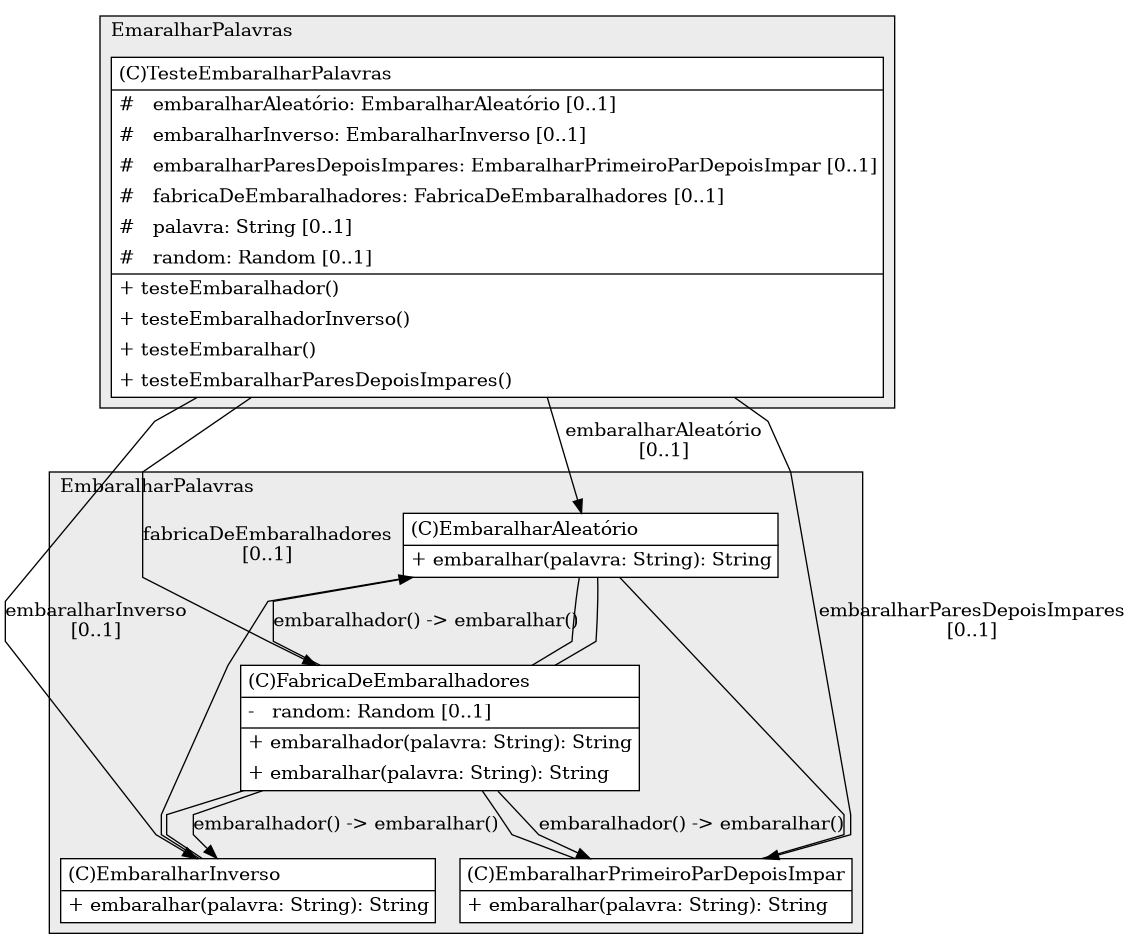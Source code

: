 @startuml

/' diagram meta data start
config=StructureConfiguration;
{
  "projectClassification": {
    "searchMode": "OpenProject", // OpenProject, AllProjects
    "includedProjects": "",
    "pathEndKeywords": "*.impl",
    "isClientPath": "",
    "isClientName": "",
    "isTestPath": "",
    "isTestName": "",
    "isMappingPath": "",
    "isMappingName": "",
    "isDataAccessPath": "",
    "isDataAccessName": "",
    "isDataStructurePath": "",
    "isDataStructureName": "",
    "isInterfaceStructuresPath": "",
    "isInterfaceStructuresName": "",
    "isEntryPointPath": "",
    "isEntryPointName": "",
    "treatFinalFieldsAsMandatory": false
  },
  "graphRestriction": {
    "classPackageExcludeFilter": "",
    "classPackageIncludeFilter": "",
    "classNameExcludeFilter": "",
    "classNameIncludeFilter": "",
    "methodNameExcludeFilter": "",
    "methodNameIncludeFilter": "",
    "removeByInheritance": "", // inheritance/annotation based filtering is done in a second step
    "removeByAnnotation": "",
    "removeByClassPackage": "", // cleanup the graph after inheritance/annotation based filtering is done
    "removeByClassName": "",
    "cutMappings": false,
    "cutEnum": true,
    "cutTests": true,
    "cutClient": true,
    "cutDataAccess": false,
    "cutInterfaceStructures": false,
    "cutDataStructures": false,
    "cutGetterAndSetter": true,
    "cutConstructors": true
  },
  "graphTraversal": {
    "forwardDepth": 6,
    "backwardDepth": 6,
    "classPackageExcludeFilter": "",
    "classPackageIncludeFilter": "",
    "classNameExcludeFilter": "",
    "classNameIncludeFilter": "",
    "methodNameExcludeFilter": "",
    "methodNameIncludeFilter": "",
    "hideMappings": false,
    "hideDataStructures": false,
    "hidePrivateMethods": true,
    "hideInterfaceCalls": true, // indirection: implementation -> interface (is hidden) -> implementation
    "onlyShowApplicationEntryPoints": false, // root node is included
    "useMethodCallsForStructureDiagram": "ForwardOnly" // ForwardOnly, BothDirections, No
  },
  "details": {
    "aggregation": "GroupByClass", // ByClass, GroupByClass, None
    "showClassGenericTypes": true,
    "showMethods": true,
    "showMethodParameterNames": true,
    "showMethodParameterTypes": true,
    "showMethodReturnType": true,
    "showPackageLevels": 2,
    "showDetailedClassStructure": true
  },
  "rootClass": "EmbaralharPalavras.FabricaDeEmbaralhadores",
  "extensionCallbackMethod": "" // qualified.class.name#methodName - signature: public static String method(String)
}
diagram meta data end '/



digraph g {
    rankdir="TB"
    splines=polyline
    

'nodes 
subgraph cluster_1067759703 { 
   	label=EmbaralharPalavras
	labeljust=l
	fillcolor="#ececec"
	style=filled
   
   EmbaralharAleatório1067759703[
	label=<<TABLE BORDER="1" CELLBORDER="0" CELLPADDING="4" CELLSPACING="0">
<TR><TD ALIGN="LEFT" >(C)EmbaralharAleatório</TD></TR>
<HR/>
<TR><TD ALIGN="LEFT" >+ embaralhar(palavra: String): String</TD></TR>
</TABLE>>
	style=filled
	margin=0
	shape=plaintext
	fillcolor="#FFFFFF"
];

EmbaralharInverso1067759703[
	label=<<TABLE BORDER="1" CELLBORDER="0" CELLPADDING="4" CELLSPACING="0">
<TR><TD ALIGN="LEFT" >(C)EmbaralharInverso</TD></TR>
<HR/>
<TR><TD ALIGN="LEFT" >+ embaralhar(palavra: String): String</TD></TR>
</TABLE>>
	style=filled
	margin=0
	shape=plaintext
	fillcolor="#FFFFFF"
];

EmbaralharPrimeiroParDepoisImpar1067759703[
	label=<<TABLE BORDER="1" CELLBORDER="0" CELLPADDING="4" CELLSPACING="0">
<TR><TD ALIGN="LEFT" >(C)EmbaralharPrimeiroParDepoisImpar</TD></TR>
<HR/>
<TR><TD ALIGN="LEFT" >+ embaralhar(palavra: String): String</TD></TR>
</TABLE>>
	style=filled
	margin=0
	shape=plaintext
	fillcolor="#FFFFFF"
];

FabricaDeEmbaralhadores1067759703[
	label=<<TABLE BORDER="1" CELLBORDER="0" CELLPADDING="4" CELLSPACING="0">
<TR><TD ALIGN="LEFT" >(C)FabricaDeEmbaralhadores</TD></TR>
<HR/>
<TR><TD ALIGN="LEFT" >-   random: Random [0..1]</TD></TR>
<HR/>
<TR><TD ALIGN="LEFT" >+ embaralhador(palavra: String): String</TD></TR>
<TR><TD ALIGN="LEFT" >+ embaralhar(palavra: String): String</TD></TR>
</TABLE>>
	style=filled
	margin=0
	shape=plaintext
	fillcolor="#FFFFFF"
];
} 

subgraph cluster_1527553641 { 
   	label=EmaralharPalavras
	labeljust=l
	fillcolor="#ececec"
	style=filled
   
   TesteEmbaralharPalavras1927468837[
	label=<<TABLE BORDER="1" CELLBORDER="0" CELLPADDING="4" CELLSPACING="0">
<TR><TD ALIGN="LEFT" >(C)TesteEmbaralharPalavras</TD></TR>
<HR/>
<TR><TD ALIGN="LEFT" >#   embaralharAleatório: EmbaralharAleatório [0..1]</TD></TR>
<TR><TD ALIGN="LEFT" >#   embaralharInverso: EmbaralharInverso [0..1]</TD></TR>
<TR><TD ALIGN="LEFT" >#   embaralharParesDepoisImpares: EmbaralharPrimeiroParDepoisImpar [0..1]</TD></TR>
<TR><TD ALIGN="LEFT" >#   fabricaDeEmbaralhadores: FabricaDeEmbaralhadores [0..1]</TD></TR>
<TR><TD ALIGN="LEFT" >#   palavra: String [0..1]</TD></TR>
<TR><TD ALIGN="LEFT" >#   random: Random [0..1]</TD></TR>
<HR/>
<TR><TD ALIGN="LEFT" >+ testeEmbaralhador()</TD></TR>
<TR><TD ALIGN="LEFT" >+ testeEmbaralhadorInverso()</TD></TR>
<TR><TD ALIGN="LEFT" >+ testeEmbaralhar()</TD></TR>
<TR><TD ALIGN="LEFT" >+ testeEmbaralharParesDepoisImpares()</TD></TR>
</TABLE>>
	style=filled
	margin=0
	shape=plaintext
	fillcolor="#FFFFFF"
];
} 

'edges    
EmbaralharAleatório1067759703 -> EmbaralharInverso1067759703[arrowhead=none];
EmbaralharAleatório1067759703 -> EmbaralharPrimeiroParDepoisImpar1067759703[arrowhead=none];
EmbaralharAleatório1067759703 -> FabricaDeEmbaralhadores1067759703[arrowhead=none];
FabricaDeEmbaralhadores1067759703 -> EmbaralharAleatório1067759703[arrowhead=none];
FabricaDeEmbaralhadores1067759703 -> EmbaralharAleatório1067759703[label="embaralhador() -> embaralhar()"];
FabricaDeEmbaralhadores1067759703 -> EmbaralharInverso1067759703[arrowhead=none];
FabricaDeEmbaralhadores1067759703 -> EmbaralharInverso1067759703[label="embaralhador() -> embaralhar()"];
FabricaDeEmbaralhadores1067759703 -> EmbaralharPrimeiroParDepoisImpar1067759703[arrowhead=none];
FabricaDeEmbaralhadores1067759703 -> EmbaralharPrimeiroParDepoisImpar1067759703[label="embaralhador() -> embaralhar()"];
TesteEmbaralharPalavras1927468837 -> EmbaralharAleatório1067759703[label="embaralharAleatório
[0..1]"];
TesteEmbaralharPalavras1927468837 -> EmbaralharInverso1067759703[label="embaralharInverso
[0..1]"];
TesteEmbaralharPalavras1927468837 -> EmbaralharPrimeiroParDepoisImpar1067759703[label="embaralharParesDepoisImpares
[0..1]"];
TesteEmbaralharPalavras1927468837 -> FabricaDeEmbaralhadores1067759703[label="fabricaDeEmbaralhadores
[0..1]"];
    
}
@enduml